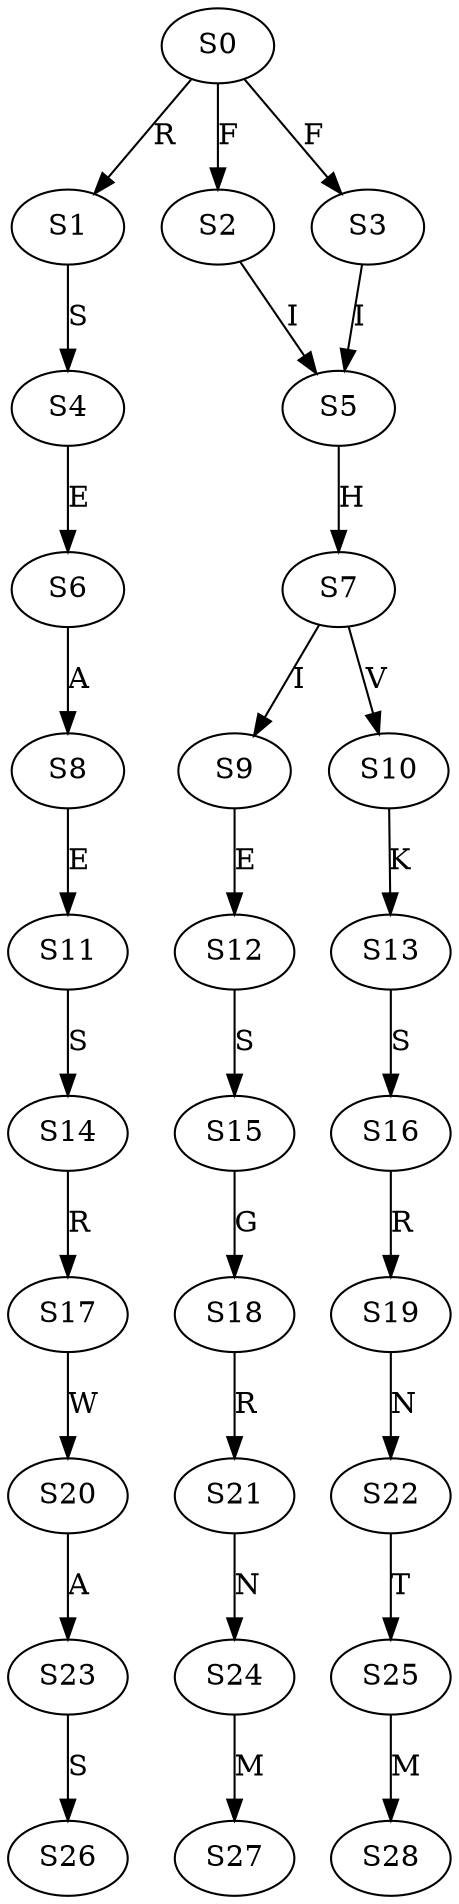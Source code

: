 strict digraph  {
	S0 -> S1 [ label = R ];
	S0 -> S2 [ label = F ];
	S0 -> S3 [ label = F ];
	S1 -> S4 [ label = S ];
	S2 -> S5 [ label = I ];
	S3 -> S5 [ label = I ];
	S4 -> S6 [ label = E ];
	S5 -> S7 [ label = H ];
	S6 -> S8 [ label = A ];
	S7 -> S9 [ label = I ];
	S7 -> S10 [ label = V ];
	S8 -> S11 [ label = E ];
	S9 -> S12 [ label = E ];
	S10 -> S13 [ label = K ];
	S11 -> S14 [ label = S ];
	S12 -> S15 [ label = S ];
	S13 -> S16 [ label = S ];
	S14 -> S17 [ label = R ];
	S15 -> S18 [ label = G ];
	S16 -> S19 [ label = R ];
	S17 -> S20 [ label = W ];
	S18 -> S21 [ label = R ];
	S19 -> S22 [ label = N ];
	S20 -> S23 [ label = A ];
	S21 -> S24 [ label = N ];
	S22 -> S25 [ label = T ];
	S23 -> S26 [ label = S ];
	S24 -> S27 [ label = M ];
	S25 -> S28 [ label = M ];
}
